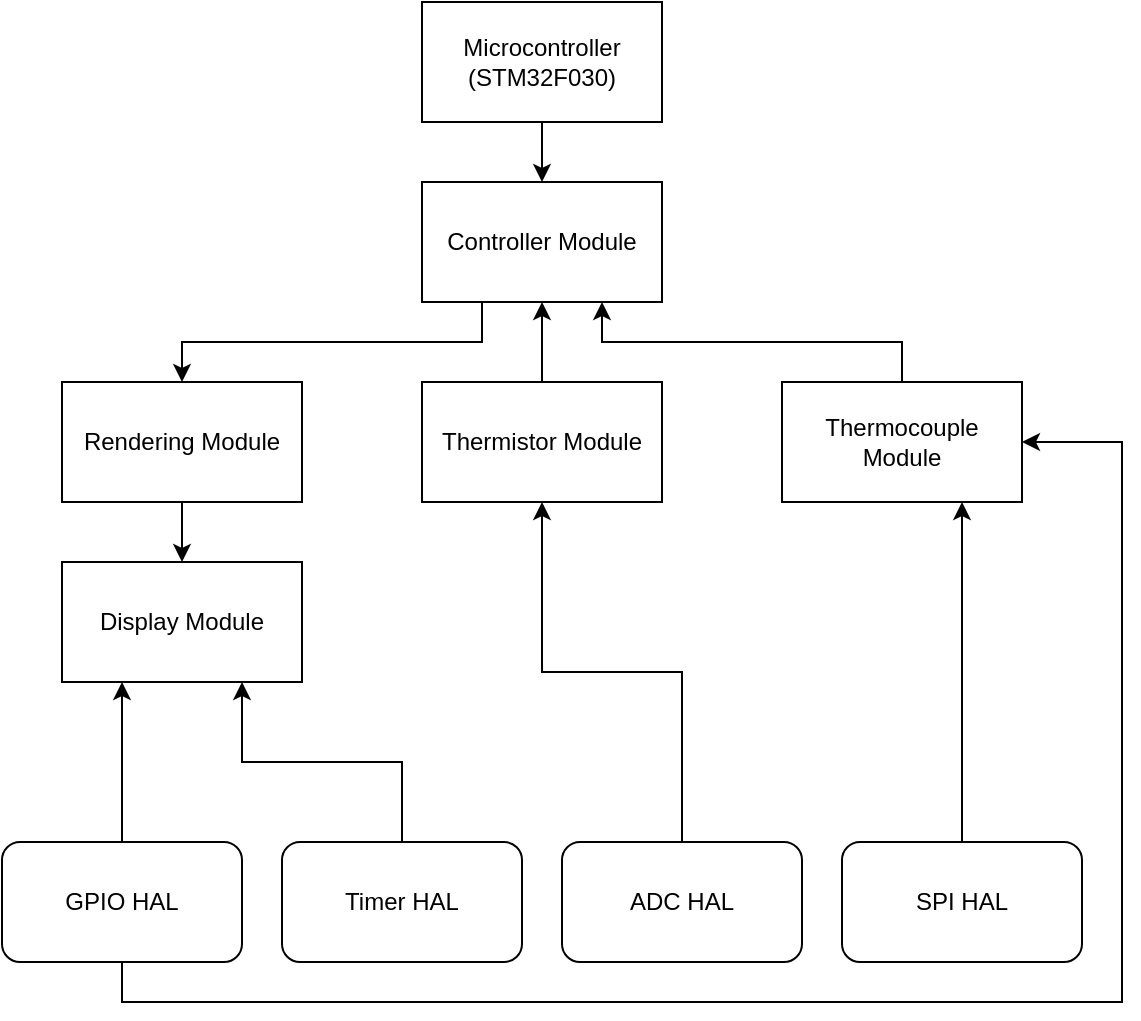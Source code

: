 <mxfile version="17.5.0" type="device"><diagram id="o7sSEjYa6CyCdn_krJPy" name="Page-1"><mxGraphModel dx="1038" dy="579" grid="1" gridSize="10" guides="1" tooltips="1" connect="1" arrows="1" fold="1" page="1" pageScale="1" pageWidth="600" pageHeight="600" math="0" shadow="0"><root><mxCell id="0"/><mxCell id="1" parent="0"/><mxCell id="kwy1DcXvEheD-Xd85kpi-6" style="edgeStyle=orthogonalEdgeStyle;rounded=0;orthogonalLoop=1;jettySize=auto;html=1;exitX=0.5;exitY=1;exitDx=0;exitDy=0;entryX=0.5;entryY=0;entryDx=0;entryDy=0;" edge="1" parent="1" source="kwy1DcXvEheD-Xd85kpi-1" target="kwy1DcXvEheD-Xd85kpi-2"><mxGeometry relative="1" as="geometry"/></mxCell><mxCell id="kwy1DcXvEheD-Xd85kpi-1" value="Microcontroller&lt;br&gt;(STM32F030)" style="rounded=0;whiteSpace=wrap;html=1;" vertex="1" parent="1"><mxGeometry x="240" y="30" width="120" height="60" as="geometry"/></mxCell><mxCell id="kwy1DcXvEheD-Xd85kpi-9" style="edgeStyle=orthogonalEdgeStyle;rounded=0;orthogonalLoop=1;jettySize=auto;html=1;exitX=0.25;exitY=1;exitDx=0;exitDy=0;entryX=0.5;entryY=0;entryDx=0;entryDy=0;" edge="1" parent="1" source="kwy1DcXvEheD-Xd85kpi-2" target="kwy1DcXvEheD-Xd85kpi-5"><mxGeometry relative="1" as="geometry"/></mxCell><mxCell id="kwy1DcXvEheD-Xd85kpi-2" value="Controller Module" style="rounded=0;whiteSpace=wrap;html=1;" vertex="1" parent="1"><mxGeometry x="240" y="120" width="120" height="60" as="geometry"/></mxCell><mxCell id="kwy1DcXvEheD-Xd85kpi-7" style="edgeStyle=orthogonalEdgeStyle;rounded=0;orthogonalLoop=1;jettySize=auto;html=1;exitX=0.5;exitY=0;exitDx=0;exitDy=0;entryX=0.5;entryY=1;entryDx=0;entryDy=0;" edge="1" parent="1" source="kwy1DcXvEheD-Xd85kpi-3" target="kwy1DcXvEheD-Xd85kpi-2"><mxGeometry relative="1" as="geometry"/></mxCell><mxCell id="kwy1DcXvEheD-Xd85kpi-3" value="Thermistor Module" style="rounded=0;whiteSpace=wrap;html=1;" vertex="1" parent="1"><mxGeometry x="240" y="220" width="120" height="60" as="geometry"/></mxCell><mxCell id="kwy1DcXvEheD-Xd85kpi-8" style="edgeStyle=orthogonalEdgeStyle;rounded=0;orthogonalLoop=1;jettySize=auto;html=1;exitX=0.5;exitY=0;exitDx=0;exitDy=0;entryX=0.75;entryY=1;entryDx=0;entryDy=0;" edge="1" parent="1" source="kwy1DcXvEheD-Xd85kpi-4" target="kwy1DcXvEheD-Xd85kpi-2"><mxGeometry relative="1" as="geometry"/></mxCell><mxCell id="kwy1DcXvEheD-Xd85kpi-4" value="Thermocouple Module" style="rounded=0;whiteSpace=wrap;html=1;" vertex="1" parent="1"><mxGeometry x="420" y="220" width="120" height="60" as="geometry"/></mxCell><mxCell id="kwy1DcXvEheD-Xd85kpi-11" style="edgeStyle=orthogonalEdgeStyle;rounded=0;orthogonalLoop=1;jettySize=auto;html=1;exitX=0.5;exitY=1;exitDx=0;exitDy=0;entryX=0.5;entryY=0;entryDx=0;entryDy=0;" edge="1" parent="1" source="kwy1DcXvEheD-Xd85kpi-5" target="kwy1DcXvEheD-Xd85kpi-10"><mxGeometry relative="1" as="geometry"/></mxCell><mxCell id="kwy1DcXvEheD-Xd85kpi-5" value="Rendering Module" style="rounded=0;whiteSpace=wrap;html=1;" vertex="1" parent="1"><mxGeometry x="60" y="220" width="120" height="60" as="geometry"/></mxCell><mxCell id="kwy1DcXvEheD-Xd85kpi-10" value="Display Module" style="rounded=0;whiteSpace=wrap;html=1;" vertex="1" parent="1"><mxGeometry x="60" y="310" width="120" height="60" as="geometry"/></mxCell><mxCell id="kwy1DcXvEheD-Xd85kpi-18" style="edgeStyle=orthogonalEdgeStyle;rounded=0;orthogonalLoop=1;jettySize=auto;html=1;exitX=0.5;exitY=0;exitDx=0;exitDy=0;entryX=0.75;entryY=1;entryDx=0;entryDy=0;" edge="1" parent="1" source="kwy1DcXvEheD-Xd85kpi-12" target="kwy1DcXvEheD-Xd85kpi-4"><mxGeometry relative="1" as="geometry"/></mxCell><mxCell id="kwy1DcXvEheD-Xd85kpi-12" value="SPI HAL" style="rounded=1;whiteSpace=wrap;html=1;" vertex="1" parent="1"><mxGeometry x="450" y="450" width="120" height="60" as="geometry"/></mxCell><mxCell id="kwy1DcXvEheD-Xd85kpi-20" style="edgeStyle=orthogonalEdgeStyle;rounded=0;orthogonalLoop=1;jettySize=auto;html=1;exitX=0.5;exitY=0;exitDx=0;exitDy=0;entryX=0.75;entryY=1;entryDx=0;entryDy=0;" edge="1" parent="1" source="kwy1DcXvEheD-Xd85kpi-13" target="kwy1DcXvEheD-Xd85kpi-10"><mxGeometry relative="1" as="geometry"/></mxCell><mxCell id="kwy1DcXvEheD-Xd85kpi-13" value="Timer HAL" style="rounded=1;whiteSpace=wrap;html=1;" vertex="1" parent="1"><mxGeometry x="170" y="450" width="120" height="60" as="geometry"/></mxCell><mxCell id="kwy1DcXvEheD-Xd85kpi-23" style="edgeStyle=orthogonalEdgeStyle;rounded=0;orthogonalLoop=1;jettySize=auto;html=1;exitX=0.5;exitY=1;exitDx=0;exitDy=0;entryX=1;entryY=0.5;entryDx=0;entryDy=0;" edge="1" parent="1" source="kwy1DcXvEheD-Xd85kpi-14" target="kwy1DcXvEheD-Xd85kpi-4"><mxGeometry relative="1" as="geometry"><mxPoint x="590" y="250" as="targetPoint"/><Array as="points"><mxPoint x="90" y="530"/><mxPoint x="590" y="530"/><mxPoint x="590" y="250"/></Array></mxGeometry></mxCell><mxCell id="kwy1DcXvEheD-Xd85kpi-24" style="edgeStyle=orthogonalEdgeStyle;rounded=0;orthogonalLoop=1;jettySize=auto;html=1;exitX=0.5;exitY=0;exitDx=0;exitDy=0;entryX=0.25;entryY=1;entryDx=0;entryDy=0;" edge="1" parent="1" source="kwy1DcXvEheD-Xd85kpi-14" target="kwy1DcXvEheD-Xd85kpi-10"><mxGeometry relative="1" as="geometry"/></mxCell><mxCell id="kwy1DcXvEheD-Xd85kpi-14" value="GPIO HAL" style="rounded=1;whiteSpace=wrap;html=1;" vertex="1" parent="1"><mxGeometry x="30" y="450" width="120" height="60" as="geometry"/></mxCell><mxCell id="kwy1DcXvEheD-Xd85kpi-19" style="edgeStyle=orthogonalEdgeStyle;rounded=0;orthogonalLoop=1;jettySize=auto;html=1;exitX=0.5;exitY=0;exitDx=0;exitDy=0;entryX=0.5;entryY=1;entryDx=0;entryDy=0;" edge="1" parent="1" source="kwy1DcXvEheD-Xd85kpi-17" target="kwy1DcXvEheD-Xd85kpi-3"><mxGeometry relative="1" as="geometry"/></mxCell><mxCell id="kwy1DcXvEheD-Xd85kpi-17" value="ADC HAL" style="rounded=1;whiteSpace=wrap;html=1;" vertex="1" parent="1"><mxGeometry x="310" y="450" width="120" height="60" as="geometry"/></mxCell></root></mxGraphModel></diagram></mxfile>